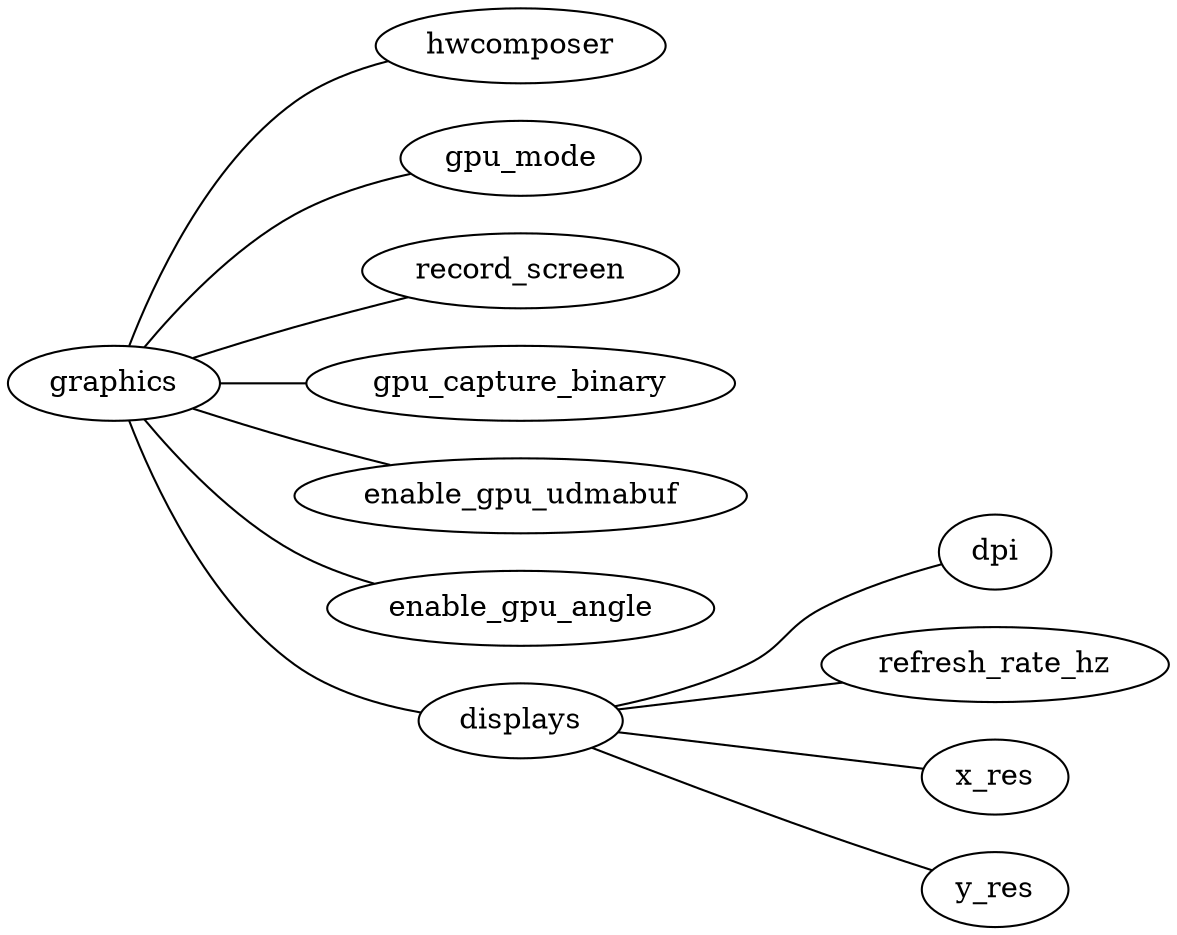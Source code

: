 graph {
  rankdir=LR
    graphics--hwcomposer
    graphics--gpu_mode
    graphics--record_screen
    graphics--gpu_capture_binary
    graphics--enable_gpu_udmabuf
    graphics--enable_gpu_angle
    graphics--displays
        displays--dpi
        displays--refresh_rate_hz
        displays--x_res
        displays--y_res
}